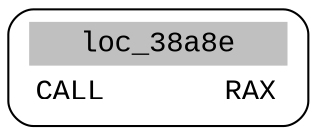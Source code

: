 digraph asm_graph {
1941 [
shape="Mrecord" fontname="Courier New"label =<<table border="0" cellborder="0" cellpadding="3"><tr><td align="center" colspan="2" bgcolor="grey">loc_38a8e</td></tr><tr><td align="left">CALL       RAX</td></tr></table>> ];
}
